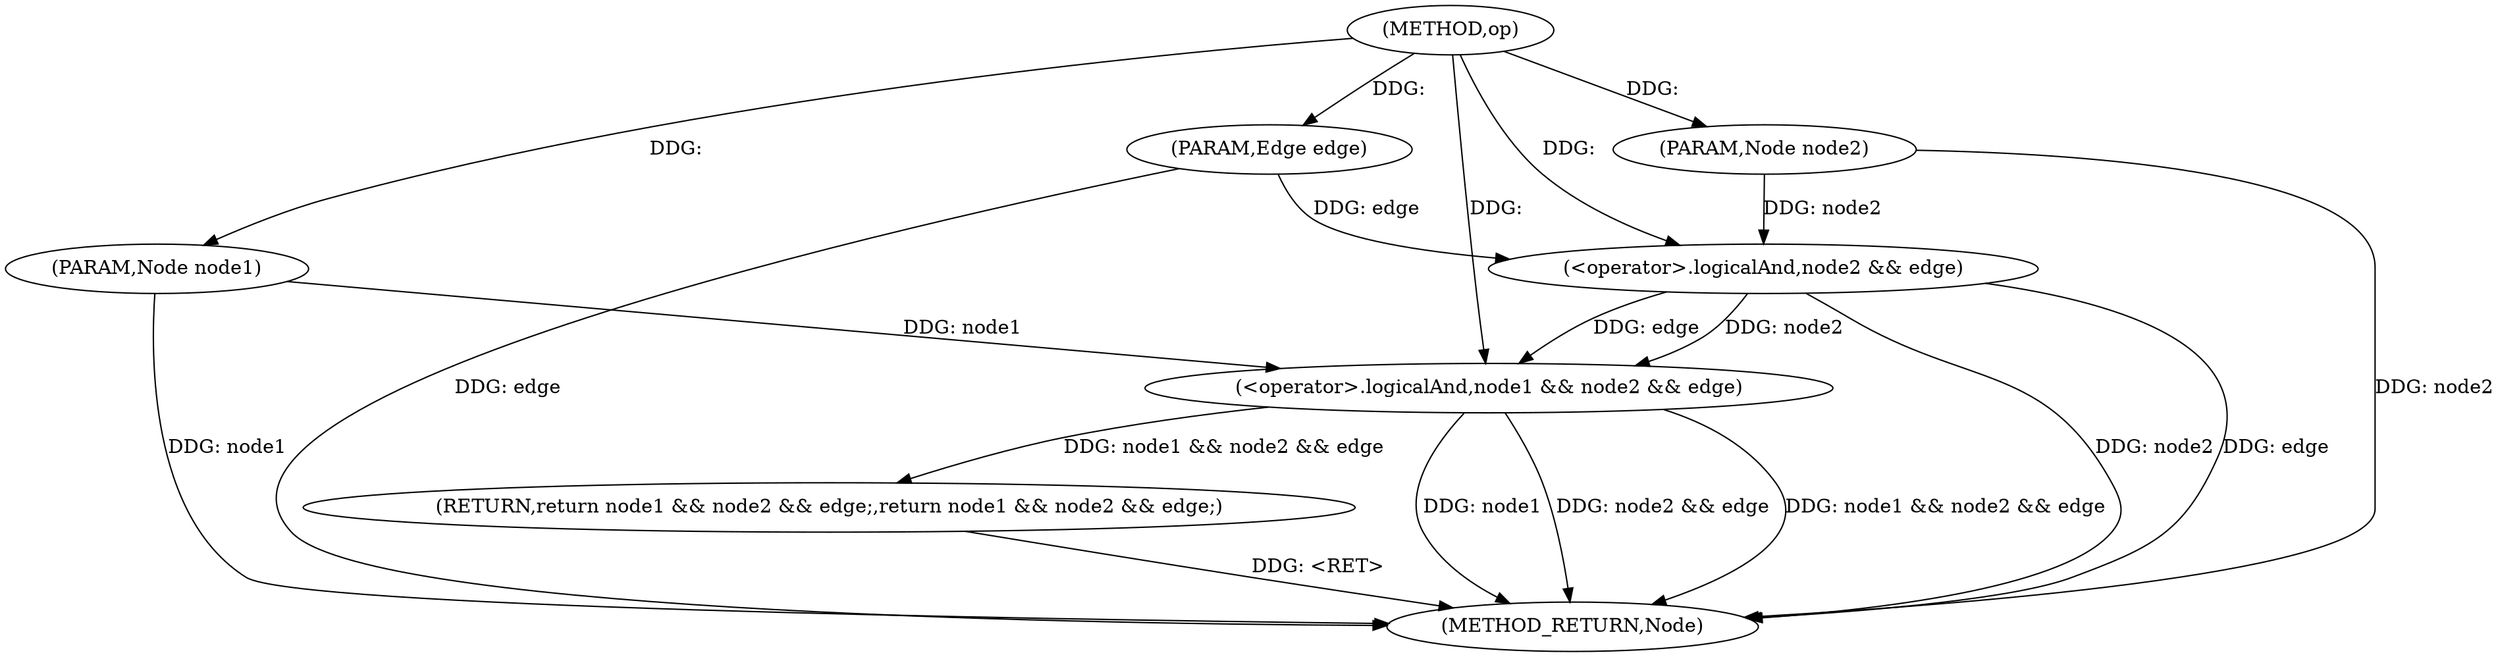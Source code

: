 digraph "op" {  
"1000463" [label = "(METHOD,op)" ]
"1000474" [label = "(METHOD_RETURN,Node)" ]
"1000464" [label = "(PARAM,Node node1)" ]
"1000465" [label = "(PARAM,Node node2)" ]
"1000466" [label = "(PARAM,Edge edge)" ]
"1000468" [label = "(RETURN,return node1 && node2 && edge;,return node1 && node2 && edge;)" ]
"1000469" [label = "(<operator>.logicalAnd,node1 && node2 && edge)" ]
"1000471" [label = "(<operator>.logicalAnd,node2 && edge)" ]
  "1000468" -> "1000474"  [ label = "DDG: <RET>"] 
  "1000464" -> "1000474"  [ label = "DDG: node1"] 
  "1000465" -> "1000474"  [ label = "DDG: node2"] 
  "1000466" -> "1000474"  [ label = "DDG: edge"] 
  "1000469" -> "1000474"  [ label = "DDG: node1"] 
  "1000471" -> "1000474"  [ label = "DDG: node2"] 
  "1000471" -> "1000474"  [ label = "DDG: edge"] 
  "1000469" -> "1000474"  [ label = "DDG: node2 && edge"] 
  "1000469" -> "1000474"  [ label = "DDG: node1 && node2 && edge"] 
  "1000463" -> "1000464"  [ label = "DDG: "] 
  "1000463" -> "1000465"  [ label = "DDG: "] 
  "1000463" -> "1000466"  [ label = "DDG: "] 
  "1000469" -> "1000468"  [ label = "DDG: node1 && node2 && edge"] 
  "1000464" -> "1000469"  [ label = "DDG: node1"] 
  "1000463" -> "1000469"  [ label = "DDG: "] 
  "1000471" -> "1000469"  [ label = "DDG: edge"] 
  "1000471" -> "1000469"  [ label = "DDG: node2"] 
  "1000465" -> "1000471"  [ label = "DDG: node2"] 
  "1000463" -> "1000471"  [ label = "DDG: "] 
  "1000466" -> "1000471"  [ label = "DDG: edge"] 
}
